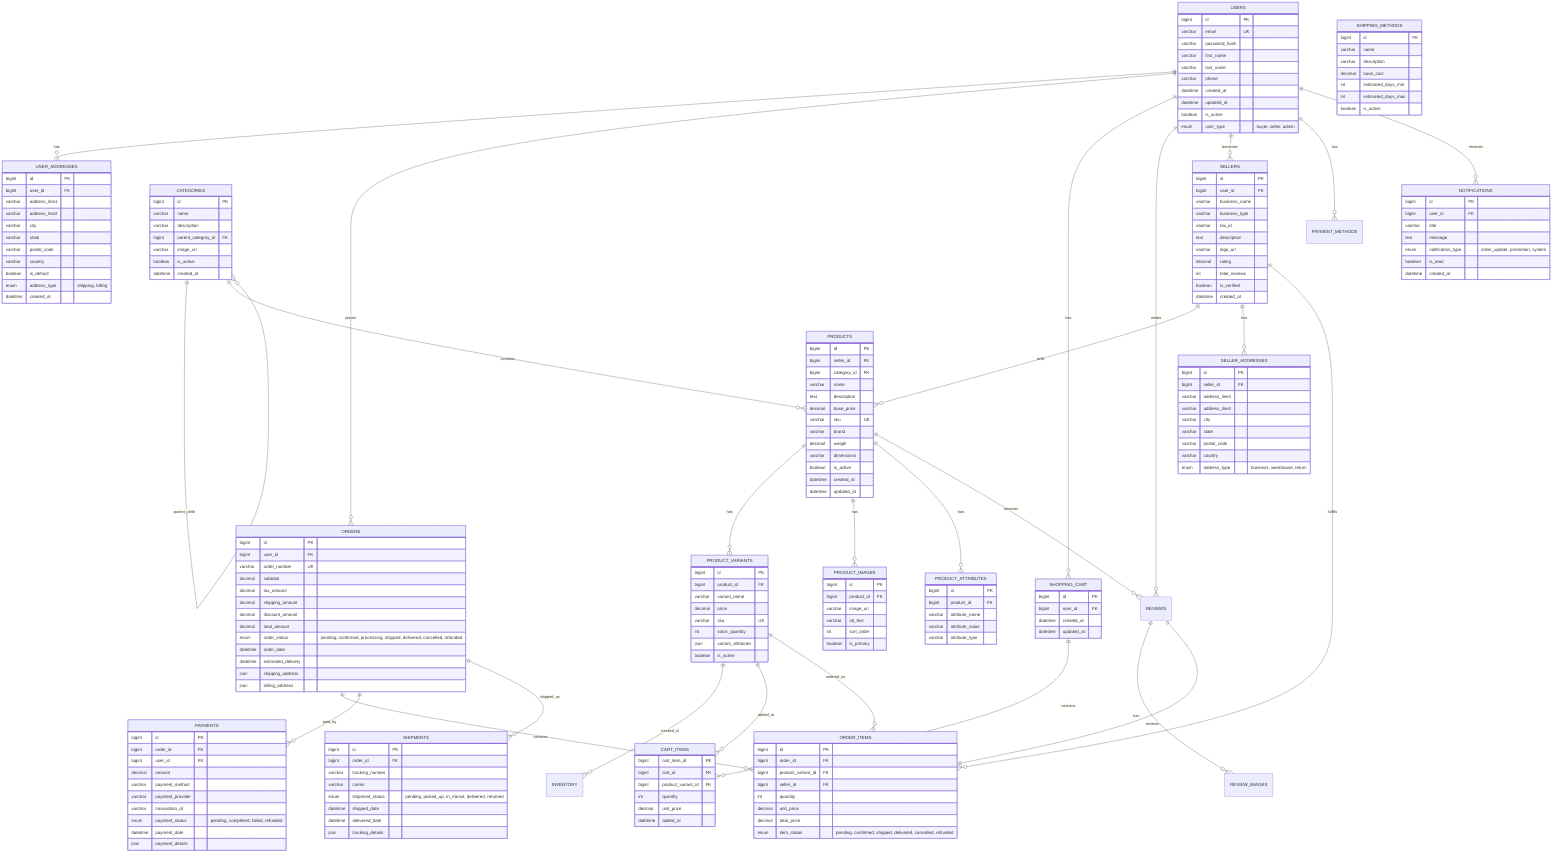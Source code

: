 erDiagram
    %% User Management
    USERS {
        bigint id PK
        varchar email UK
        varchar password_hash
        varchar first_name
        varchar last_name
        varchar phone
        datetime created_at
        datetime updated_at
        boolean is_active
        enum user_type "buyer, seller, admin"
    }

    USER_ADDRESSES {
        bigint id PK
        bigint user_id FK
        varchar address_line1
        varchar address_line2
        varchar city
        varchar state
        varchar postal_code
        varchar country
        boolean is_default
        enum address_type "shipping, billing"
        datetime created_at
    }

    %% Category Management
    CATEGORIES {
        bigint id PK
        varchar name
        varchar description
        bigint parent_category_id FK
        varchar image_url
        boolean is_active
        datetime created_at
    }

    %% Product Management
    PRODUCTS {
        bigint id PK
        bigint seller_id FK
        bigint category_id FK
        varchar name
        text description
        decimal base_price
        varchar sku UK
        varchar brand
        decimal weight
        varchar dimensions
        boolean is_active
        datetime created_at
        datetime updated_at
    }

    PRODUCT_VARIANTS { 
        bigint id PK
        bigint product_id FK
        varchar variant_name
        decimal price
        varchar sku UK
        int stock_quantity
        json variant_attributes
        boolean is_active
    }

    PRODUCT_IMAGES {
        bigint id PK
        bigint product_id FK
        varchar image_url
        varchar alt_text
        int sort_order
        boolean is_primary
    }

    PRODUCT_ATTRIBUTES { 
        bigint id PK
        bigint product_id FK
        varchar attribute_name
        varchar attribute_value
        varchar attribute_type
    }

    %% Shopping Cart
    SHOPPING_CART { 
        bigint id PK
        bigint user_id FK
        datetime created_at
        datetime updated_at
    }

    CART_ITEMS { 
        bigint cart_item_id PK
        bigint cart_id FK
        bigint product_variant_id FK
        int quantity
        decimal unit_price
        datetime added_at
    }

    %% Order Management
    ORDERS {
        bigint id PK
        bigint user_id FK
        varchar order_number UK
        decimal subtotal
        decimal tax_amount
        decimal shipping_amount
        decimal discount_amount
        decimal total_amount
        enum order_status "pending, confirmed, processing, shipped, delivered, cancelled, refunded"
        datetime order_date
        datetime estimated_delivery
        json shipping_address
        json billing_address
    }

    ORDER_ITEMS {
        bigint id PK
        bigint order_id FK
        bigint product_variant_id FK
        bigint seller_id FK
        int quantity
        decimal unit_price
        decimal total_price
        enum item_status "pending, confirmed, shipped, delivered, cancelled, refunded"
    }

    %% Payment Management
    PAYMENTS {
        bigint id PK
        bigint order_id FK
        bigint user_id FK
        decimal amount
        varchar payment_method
        varchar payment_provider
        varchar transaction_id
        enum payment_status "pending, completed, failed, refunded"
        datetime payment_date
        json payment_details
    }

    %% Shipping Management
    SHIPPING_METHODS { 
        bigint id PK
        varchar name
        varchar description
        decimal base_cost
        int estimated_days_min
        int estimated_days_max
        boolean is_active
    }

    SHIPMENTS { 
        bigint id PK
        bigint order_id FK
        varchar tracking_number
        varchar carrier
        enum shipment_status "pending, picked_up, in_transit, delivered, returned"
        datetime shipped_date
        datetime delivered_date
        json tracking_details
    }


    %% Seller Management
    SELLERS { 
        bigint id PK
        bigint user_id FK
        varchar business_name
        varchar business_type
        varchar tax_id
        text description
        varchar logo_url
        decimal rating
        int total_reviews
        boolean is_verified
        datetime created_at
    }

    SELLER_ADDRESSES { 
        bigint id PK
        bigint seller_id FK
        varchar address_line1
        varchar address_line2
        varchar city
        varchar state
        varchar postal_code
        varchar country
        enum address_type "business, warehouse, return"
    }

    %% Notifications
    NOTIFICATIONS {
        bigint id PK
        bigint user_id FK
        varchar title
        text message
        enum notification_type "order_update, promotion, system"
        boolean is_read
        datetime created_at
    }

    %% Relationships
    USERS ||--o{ USER_ADDRESSES : "has"
    USERS ||--o{ ORDERS : "places"
    USERS ||--o{ SHOPPING_CART : "has"
    USERS ||--o{ REVIEWS : "writes"
    USERS ||--o{ SELLERS : "becomes"
    USERS ||--o{ PAYMENT_METHODS : "has"
    USERS ||--o{ NOTIFICATIONS : "receives"

    CATEGORIES ||--o{ CATEGORIES : "parent_child"
    CATEGORIES ||--o{ PRODUCTS : "contains"

    SELLERS ||--o{ PRODUCTS : "sells"
    SELLERS ||--o{ SELLER_ADDRESSES : "has"
    SELLERS ||--o{ ORDER_ITEMS : "fulfills"

    PRODUCTS ||--o{ PRODUCT_VARIANTS : "has"
    PRODUCTS ||--o{ PRODUCT_IMAGES : "has"
    PRODUCTS ||--o{ PRODUCT_ATTRIBUTES : "has"
    PRODUCTS ||--o{ REVIEWS : "receives"

    PRODUCT_VARIANTS ||--o{ INVENTORY : "tracked_in"
    PRODUCT_VARIANTS ||--o{ CART_ITEMS : "added_to"
    PRODUCT_VARIANTS ||--o{ ORDER_ITEMS : "ordered_as"

    SHOPPING_CART ||--o{ CART_ITEMS : "contains"

    ORDERS ||--o{ ORDER_ITEMS : "contains"
    ORDERS ||--o{ PAYMENTS : "paid_by"
    ORDERS ||--o{ SHIPMENTS : "shipped_as"

    REVIEWS ||--o{ REVIEW_IMAGES : "has"
    REVIEWS ||--|| ORDER_ITEMS : "reviews"